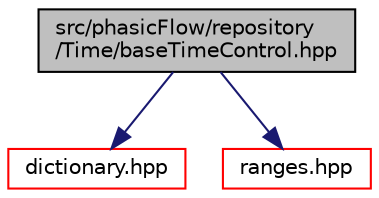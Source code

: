 digraph "src/phasicFlow/repository/Time/baseTimeControl.hpp"
{
 // LATEX_PDF_SIZE
  edge [fontname="Helvetica",fontsize="10",labelfontname="Helvetica",labelfontsize="10"];
  node [fontname="Helvetica",fontsize="10",shape=record];
  Node1 [label="src/phasicFlow/repository\l/Time/baseTimeControl.hpp",height=0.2,width=0.4,color="black", fillcolor="grey75", style="filled", fontcolor="black",tooltip=" "];
  Node1 -> Node2 [color="midnightblue",fontsize="10",style="solid",fontname="Helvetica"];
  Node2 [label="dictionary.hpp",height=0.2,width=0.4,color="red", fillcolor="white", style="filled",URL="$dictionary_8hpp.html",tooltip=" "];
  Node1 -> Node51 [color="midnightblue",fontsize="10",style="solid",fontname="Helvetica"];
  Node51 [label="ranges.hpp",height=0.2,width=0.4,color="red", fillcolor="white", style="filled",URL="$ranges_8hpp.html",tooltip=" "];
}
